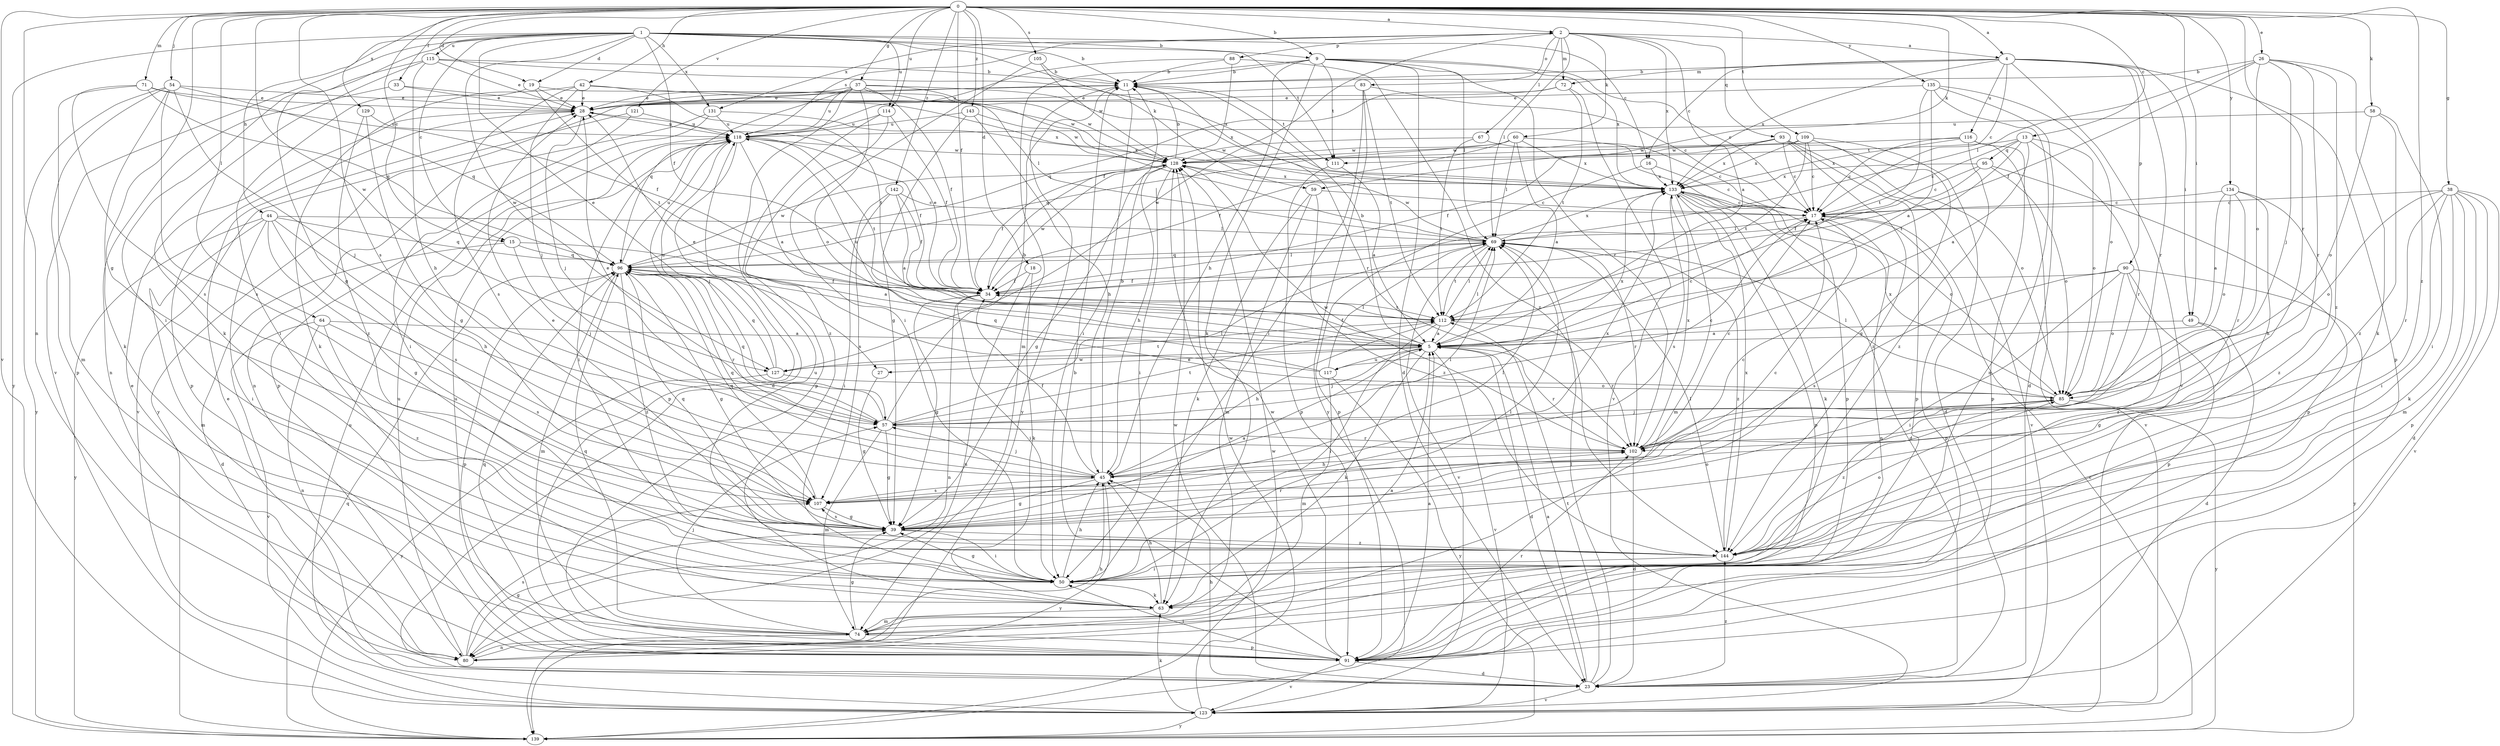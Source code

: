strict digraph  {
0;
1;
2;
4;
5;
9;
11;
13;
15;
16;
17;
18;
19;
23;
26;
27;
28;
33;
34;
37;
38;
39;
42;
44;
45;
49;
50;
54;
57;
58;
59;
60;
63;
64;
67;
69;
71;
72;
74;
80;
83;
85;
88;
90;
91;
93;
95;
96;
102;
105;
107;
109;
111;
112;
114;
115;
116;
117;
118;
121;
123;
127;
128;
129;
131;
133;
134;
135;
139;
142;
143;
144;
0 -> 2  [label=a];
0 -> 4  [label=a];
0 -> 9  [label=b];
0 -> 13  [label=c];
0 -> 15  [label=c];
0 -> 18  [label=d];
0 -> 19  [label=d];
0 -> 26  [label=e];
0 -> 33  [label=f];
0 -> 34  [label=f];
0 -> 37  [label=g];
0 -> 38  [label=g];
0 -> 39  [label=g];
0 -> 42  [label=h];
0 -> 49  [label=i];
0 -> 54  [label=j];
0 -> 58  [label=k];
0 -> 59  [label=k];
0 -> 64  [label=l];
0 -> 71  [label=m];
0 -> 80  [label=n];
0 -> 102  [label=r];
0 -> 105  [label=s];
0 -> 107  [label=s];
0 -> 109  [label=t];
0 -> 114  [label=u];
0 -> 121  [label=v];
0 -> 123  [label=v];
0 -> 127  [label=w];
0 -> 129  [label=x];
0 -> 134  [label=y];
0 -> 135  [label=y];
0 -> 142  [label=z];
0 -> 143  [label=z];
0 -> 144  [label=z];
1 -> 9  [label=b];
1 -> 11  [label=b];
1 -> 15  [label=c];
1 -> 16  [label=c];
1 -> 19  [label=d];
1 -> 27  [label=e];
1 -> 34  [label=f];
1 -> 39  [label=g];
1 -> 44  [label=h];
1 -> 59  [label=k];
1 -> 111  [label=t];
1 -> 114  [label=u];
1 -> 115  [label=u];
1 -> 123  [label=v];
1 -> 127  [label=w];
1 -> 131  [label=x];
1 -> 139  [label=y];
2 -> 4  [label=a];
2 -> 5  [label=a];
2 -> 60  [label=k];
2 -> 67  [label=l];
2 -> 69  [label=l];
2 -> 72  [label=m];
2 -> 83  [label=o];
2 -> 88  [label=p];
2 -> 93  [label=q];
2 -> 127  [label=w];
2 -> 131  [label=x];
2 -> 133  [label=x];
4 -> 11  [label=b];
4 -> 16  [label=c];
4 -> 17  [label=c];
4 -> 49  [label=i];
4 -> 72  [label=m];
4 -> 90  [label=p];
4 -> 91  [label=p];
4 -> 102  [label=r];
4 -> 116  [label=u];
4 -> 123  [label=v];
4 -> 133  [label=x];
5 -> 11  [label=b];
5 -> 17  [label=c];
5 -> 23  [label=d];
5 -> 27  [label=e];
5 -> 34  [label=f];
5 -> 57  [label=j];
5 -> 63  [label=k];
5 -> 69  [label=l];
5 -> 102  [label=r];
5 -> 117  [label=u];
5 -> 118  [label=u];
5 -> 123  [label=v];
5 -> 127  [label=w];
9 -> 11  [label=b];
9 -> 17  [label=c];
9 -> 23  [label=d];
9 -> 45  [label=h];
9 -> 63  [label=k];
9 -> 69  [label=l];
9 -> 74  [label=m];
9 -> 102  [label=r];
9 -> 111  [label=t];
9 -> 133  [label=x];
11 -> 28  [label=e];
11 -> 50  [label=i];
11 -> 102  [label=r];
11 -> 111  [label=t];
11 -> 139  [label=y];
13 -> 5  [label=a];
13 -> 17  [label=c];
13 -> 85  [label=o];
13 -> 95  [label=q];
13 -> 102  [label=r];
13 -> 111  [label=t];
13 -> 112  [label=t];
15 -> 5  [label=a];
15 -> 23  [label=d];
15 -> 57  [label=j];
15 -> 96  [label=q];
16 -> 17  [label=c];
16 -> 91  [label=p];
16 -> 133  [label=x];
17 -> 69  [label=l];
17 -> 80  [label=n];
17 -> 91  [label=p];
18 -> 34  [label=f];
18 -> 63  [label=k];
18 -> 80  [label=n];
19 -> 28  [label=e];
19 -> 50  [label=i];
19 -> 112  [label=t];
19 -> 128  [label=w];
23 -> 5  [label=a];
23 -> 28  [label=e];
23 -> 45  [label=h];
23 -> 69  [label=l];
23 -> 112  [label=t];
23 -> 123  [label=v];
23 -> 128  [label=w];
23 -> 144  [label=z];
26 -> 11  [label=b];
26 -> 34  [label=f];
26 -> 57  [label=j];
26 -> 63  [label=k];
26 -> 69  [label=l];
26 -> 85  [label=o];
26 -> 102  [label=r];
26 -> 144  [label=z];
27 -> 39  [label=g];
28 -> 11  [label=b];
28 -> 57  [label=j];
28 -> 91  [label=p];
28 -> 118  [label=u];
33 -> 28  [label=e];
33 -> 80  [label=n];
33 -> 133  [label=x];
34 -> 28  [label=e];
34 -> 39  [label=g];
34 -> 50  [label=i];
34 -> 80  [label=n];
34 -> 112  [label=t];
34 -> 128  [label=w];
37 -> 23  [label=d];
37 -> 28  [label=e];
37 -> 34  [label=f];
37 -> 69  [label=l];
37 -> 85  [label=o];
37 -> 96  [label=q];
37 -> 118  [label=u];
37 -> 128  [label=w];
37 -> 133  [label=x];
37 -> 139  [label=y];
38 -> 17  [label=c];
38 -> 23  [label=d];
38 -> 50  [label=i];
38 -> 63  [label=k];
38 -> 74  [label=m];
38 -> 85  [label=o];
38 -> 91  [label=p];
38 -> 102  [label=r];
38 -> 123  [label=v];
39 -> 5  [label=a];
39 -> 17  [label=c];
39 -> 28  [label=e];
39 -> 50  [label=i];
39 -> 85  [label=o];
39 -> 96  [label=q];
39 -> 102  [label=r];
39 -> 107  [label=s];
39 -> 144  [label=z];
42 -> 28  [label=e];
42 -> 57  [label=j];
42 -> 63  [label=k];
42 -> 69  [label=l];
42 -> 107  [label=s];
42 -> 112  [label=t];
44 -> 39  [label=g];
44 -> 45  [label=h];
44 -> 50  [label=i];
44 -> 69  [label=l];
44 -> 74  [label=m];
44 -> 96  [label=q];
44 -> 107  [label=s];
44 -> 139  [label=y];
45 -> 11  [label=b];
45 -> 34  [label=f];
45 -> 39  [label=g];
45 -> 57  [label=j];
45 -> 69  [label=l];
45 -> 96  [label=q];
45 -> 107  [label=s];
45 -> 133  [label=x];
45 -> 139  [label=y];
49 -> 5  [label=a];
49 -> 23  [label=d];
49 -> 39  [label=g];
50 -> 39  [label=g];
50 -> 45  [label=h];
50 -> 63  [label=k];
50 -> 69  [label=l];
54 -> 28  [label=e];
54 -> 57  [label=j];
54 -> 63  [label=k];
54 -> 91  [label=p];
54 -> 96  [label=q];
54 -> 107  [label=s];
54 -> 139  [label=y];
57 -> 11  [label=b];
57 -> 17  [label=c];
57 -> 28  [label=e];
57 -> 39  [label=g];
57 -> 69  [label=l];
57 -> 74  [label=m];
57 -> 96  [label=q];
57 -> 102  [label=r];
57 -> 112  [label=t];
58 -> 50  [label=i];
58 -> 85  [label=o];
58 -> 118  [label=u];
58 -> 144  [label=z];
59 -> 17  [label=c];
59 -> 63  [label=k];
59 -> 74  [label=m];
59 -> 144  [label=z];
60 -> 5  [label=a];
60 -> 34  [label=f];
60 -> 69  [label=l];
60 -> 91  [label=p];
60 -> 96  [label=q];
60 -> 128  [label=w];
60 -> 133  [label=x];
63 -> 45  [label=h];
63 -> 74  [label=m];
63 -> 118  [label=u];
64 -> 5  [label=a];
64 -> 80  [label=n];
64 -> 107  [label=s];
64 -> 123  [label=v];
64 -> 144  [label=z];
67 -> 17  [label=c];
67 -> 112  [label=t];
67 -> 128  [label=w];
69 -> 96  [label=q];
69 -> 102  [label=r];
69 -> 112  [label=t];
69 -> 123  [label=v];
69 -> 128  [label=w];
69 -> 133  [label=x];
69 -> 144  [label=z];
71 -> 28  [label=e];
71 -> 34  [label=f];
71 -> 74  [label=m];
71 -> 96  [label=q];
71 -> 107  [label=s];
72 -> 28  [label=e];
72 -> 96  [label=q];
72 -> 112  [label=t];
72 -> 123  [label=v];
74 -> 5  [label=a];
74 -> 39  [label=g];
74 -> 57  [label=j];
74 -> 80  [label=n];
74 -> 91  [label=p];
74 -> 96  [label=q];
80 -> 28  [label=e];
80 -> 39  [label=g];
80 -> 45  [label=h];
80 -> 107  [label=s];
80 -> 118  [label=u];
83 -> 17  [label=c];
83 -> 28  [label=e];
83 -> 50  [label=i];
83 -> 112  [label=t];
83 -> 139  [label=y];
85 -> 57  [label=j];
85 -> 69  [label=l];
85 -> 133  [label=x];
85 -> 139  [label=y];
85 -> 144  [label=z];
88 -> 11  [label=b];
88 -> 34  [label=f];
88 -> 118  [label=u];
88 -> 144  [label=z];
90 -> 34  [label=f];
90 -> 50  [label=i];
90 -> 85  [label=o];
90 -> 91  [label=p];
90 -> 107  [label=s];
90 -> 139  [label=y];
90 -> 144  [label=z];
91 -> 5  [label=a];
91 -> 11  [label=b];
91 -> 23  [label=d];
91 -> 50  [label=i];
91 -> 96  [label=q];
91 -> 102  [label=r];
91 -> 118  [label=u];
91 -> 123  [label=v];
91 -> 128  [label=w];
93 -> 17  [label=c];
93 -> 34  [label=f];
93 -> 85  [label=o];
93 -> 91  [label=p];
93 -> 123  [label=v];
93 -> 128  [label=w];
93 -> 133  [label=x];
93 -> 144  [label=z];
95 -> 17  [label=c];
95 -> 34  [label=f];
95 -> 85  [label=o];
95 -> 91  [label=p];
95 -> 133  [label=x];
96 -> 34  [label=f];
96 -> 39  [label=g];
96 -> 69  [label=l];
96 -> 74  [label=m];
96 -> 91  [label=p];
96 -> 102  [label=r];
96 -> 118  [label=u];
96 -> 128  [label=w];
96 -> 144  [label=z];
102 -> 17  [label=c];
102 -> 23  [label=d];
102 -> 45  [label=h];
102 -> 128  [label=w];
102 -> 133  [label=x];
105 -> 11  [label=b];
105 -> 50  [label=i];
105 -> 128  [label=w];
107 -> 17  [label=c];
107 -> 39  [label=g];
107 -> 69  [label=l];
107 -> 96  [label=q];
109 -> 17  [label=c];
109 -> 23  [label=d];
109 -> 39  [label=g];
109 -> 112  [label=t];
109 -> 128  [label=w];
109 -> 133  [label=x];
111 -> 5  [label=a];
111 -> 91  [label=p];
112 -> 5  [label=a];
112 -> 45  [label=h];
112 -> 50  [label=i];
112 -> 69  [label=l];
112 -> 102  [label=r];
114 -> 34  [label=f];
114 -> 91  [label=p];
114 -> 118  [label=u];
114 -> 144  [label=z];
115 -> 11  [label=b];
115 -> 28  [label=e];
115 -> 45  [label=h];
115 -> 50  [label=i];
115 -> 63  [label=k];
115 -> 133  [label=x];
116 -> 17  [label=c];
116 -> 91  [label=p];
116 -> 123  [label=v];
116 -> 128  [label=w];
116 -> 133  [label=x];
116 -> 144  [label=z];
117 -> 28  [label=e];
117 -> 69  [label=l];
117 -> 74  [label=m];
117 -> 96  [label=q];
117 -> 133  [label=x];
117 -> 139  [label=y];
118 -> 5  [label=a];
118 -> 34  [label=f];
118 -> 50  [label=i];
118 -> 57  [label=j];
118 -> 91  [label=p];
118 -> 112  [label=t];
118 -> 128  [label=w];
118 -> 2  [label=s];
121 -> 50  [label=i];
121 -> 118  [label=u];
121 -> 123  [label=v];
123 -> 63  [label=k];
123 -> 118  [label=u];
123 -> 128  [label=w];
123 -> 139  [label=y];
127 -> 85  [label=o];
127 -> 96  [label=q];
127 -> 112  [label=t];
127 -> 118  [label=u];
127 -> 139  [label=y];
128 -> 11  [label=b];
128 -> 34  [label=f];
128 -> 39  [label=g];
128 -> 45  [label=h];
128 -> 50  [label=i];
128 -> 133  [label=x];
129 -> 39  [label=g];
129 -> 118  [label=u];
129 -> 144  [label=z];
131 -> 80  [label=n];
131 -> 91  [label=p];
131 -> 118  [label=u];
131 -> 133  [label=x];
133 -> 17  [label=c];
133 -> 23  [label=d];
133 -> 63  [label=k];
133 -> 74  [label=m];
133 -> 85  [label=o];
133 -> 91  [label=p];
133 -> 107  [label=s];
134 -> 5  [label=a];
134 -> 17  [label=c];
134 -> 45  [label=h];
134 -> 85  [label=o];
134 -> 102  [label=r];
134 -> 144  [label=z];
135 -> 5  [label=a];
135 -> 23  [label=d];
135 -> 28  [label=e];
135 -> 80  [label=n];
135 -> 85  [label=o];
135 -> 112  [label=t];
139 -> 17  [label=c];
139 -> 96  [label=q];
139 -> 128  [label=w];
142 -> 5  [label=a];
142 -> 17  [label=c];
142 -> 34  [label=f];
142 -> 50  [label=i];
142 -> 107  [label=s];
143 -> 39  [label=g];
143 -> 45  [label=h];
143 -> 118  [label=u];
143 -> 128  [label=w];
144 -> 50  [label=i];
144 -> 69  [label=l];
144 -> 85  [label=o];
144 -> 133  [label=x];
}
